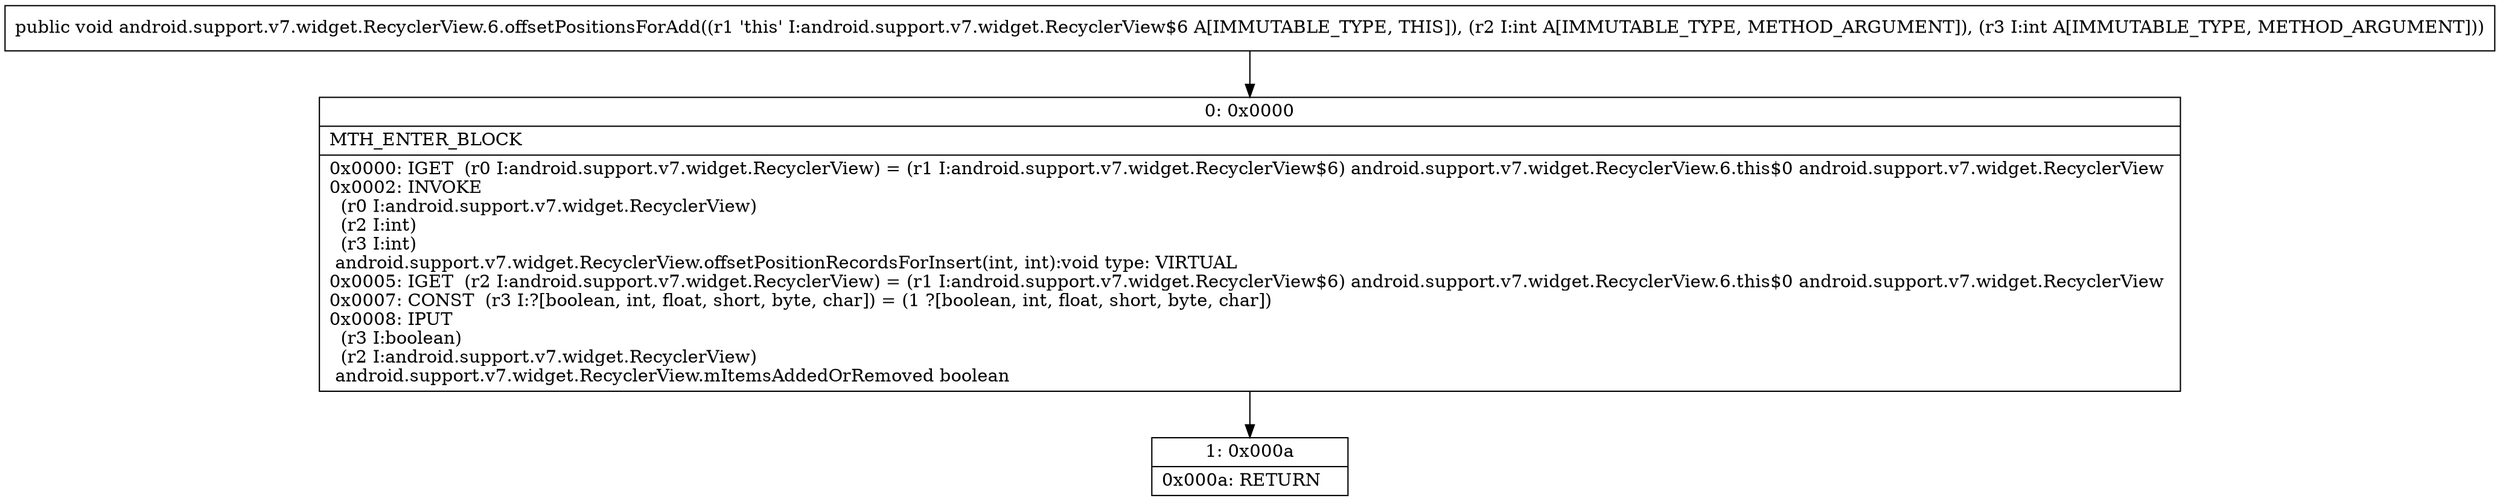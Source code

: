 digraph "CFG forandroid.support.v7.widget.RecyclerView.6.offsetPositionsForAdd(II)V" {
Node_0 [shape=record,label="{0\:\ 0x0000|MTH_ENTER_BLOCK\l|0x0000: IGET  (r0 I:android.support.v7.widget.RecyclerView) = (r1 I:android.support.v7.widget.RecyclerView$6) android.support.v7.widget.RecyclerView.6.this$0 android.support.v7.widget.RecyclerView \l0x0002: INVOKE  \l  (r0 I:android.support.v7.widget.RecyclerView)\l  (r2 I:int)\l  (r3 I:int)\l android.support.v7.widget.RecyclerView.offsetPositionRecordsForInsert(int, int):void type: VIRTUAL \l0x0005: IGET  (r2 I:android.support.v7.widget.RecyclerView) = (r1 I:android.support.v7.widget.RecyclerView$6) android.support.v7.widget.RecyclerView.6.this$0 android.support.v7.widget.RecyclerView \l0x0007: CONST  (r3 I:?[boolean, int, float, short, byte, char]) = (1 ?[boolean, int, float, short, byte, char]) \l0x0008: IPUT  \l  (r3 I:boolean)\l  (r2 I:android.support.v7.widget.RecyclerView)\l android.support.v7.widget.RecyclerView.mItemsAddedOrRemoved boolean \l}"];
Node_1 [shape=record,label="{1\:\ 0x000a|0x000a: RETURN   \l}"];
MethodNode[shape=record,label="{public void android.support.v7.widget.RecyclerView.6.offsetPositionsForAdd((r1 'this' I:android.support.v7.widget.RecyclerView$6 A[IMMUTABLE_TYPE, THIS]), (r2 I:int A[IMMUTABLE_TYPE, METHOD_ARGUMENT]), (r3 I:int A[IMMUTABLE_TYPE, METHOD_ARGUMENT])) }"];
MethodNode -> Node_0;
Node_0 -> Node_1;
}


